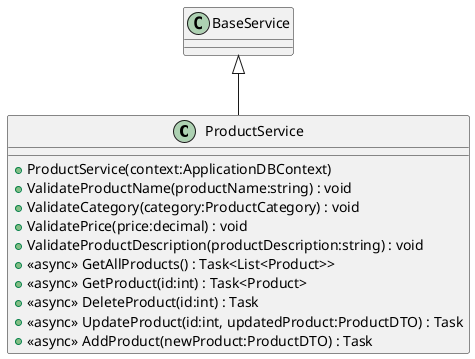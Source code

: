 @startuml
class ProductService {
    + ProductService(context:ApplicationDBContext)
    + ValidateProductName(productName:string) : void
    + ValidateCategory(category:ProductCategory) : void
    + ValidatePrice(price:decimal) : void
    + ValidateProductDescription(productDescription:string) : void
    + <<async>> GetAllProducts() : Task<List<Product>>
    + <<async>> GetProduct(id:int) : Task<Product>
    + <<async>> DeleteProduct(id:int) : Task
    + <<async>> UpdateProduct(id:int, updatedProduct:ProductDTO) : Task
    + <<async>> AddProduct(newProduct:ProductDTO) : Task
}
BaseService <|-- ProductService
@enduml
